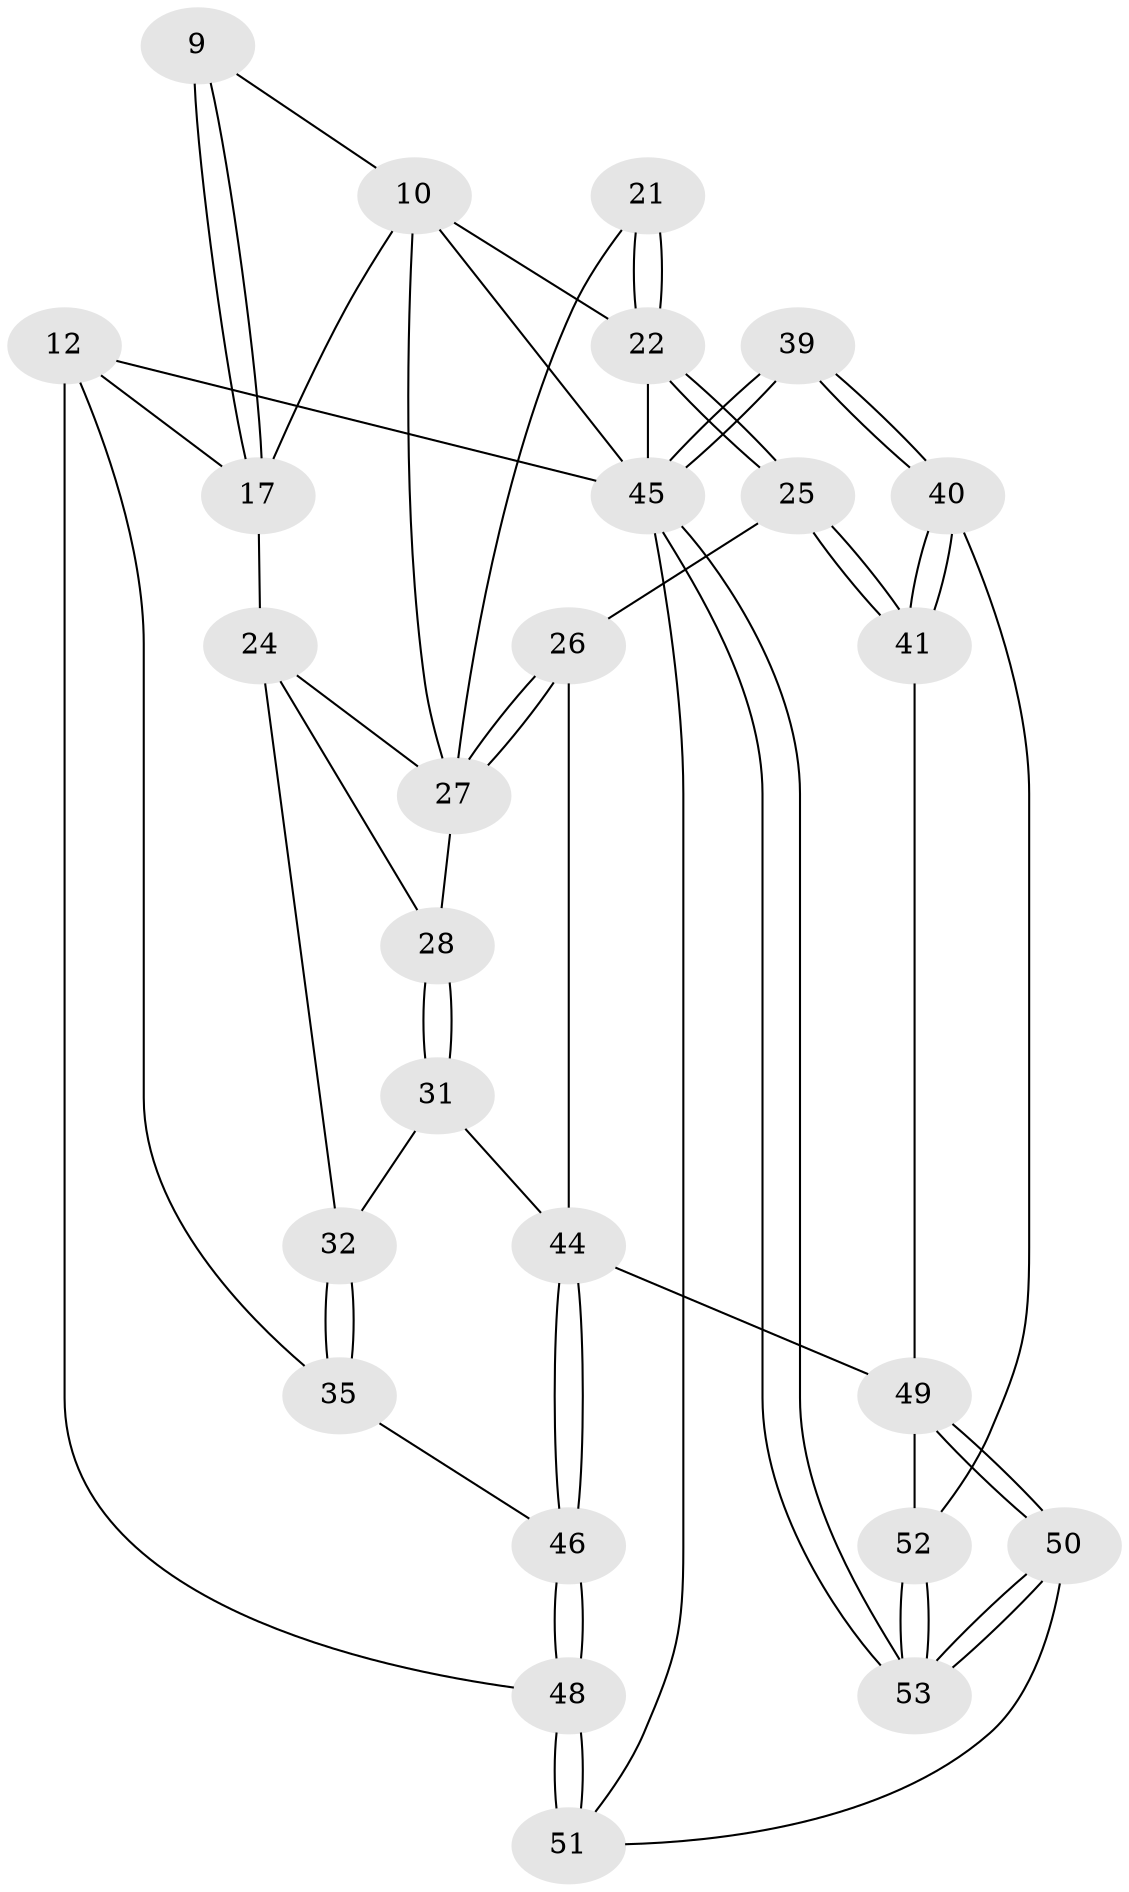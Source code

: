 // original degree distribution, {3: 0.03773584905660377, 5: 0.6415094339622641, 4: 0.18867924528301888, 6: 0.1320754716981132}
// Generated by graph-tools (version 1.1) at 2025/01/03/09/25 05:01:03]
// undirected, 26 vertices, 61 edges
graph export_dot {
graph [start="1"]
  node [color=gray90,style=filled];
  9 [pos="+0.5423170609096436+0.11582938108065721"];
  10 [pos="+0.7571552975340498+0",super="+6+8"];
  12 [pos="+0+0"];
  17 [pos="+0.4702561348089525+0.17878295114638187",super="+5"];
  21 [pos="+0.7045755613558609+0.21355717423760523"];
  22 [pos="+0.8564779508205522+0.3999637438139005",super="+15+14"];
  24 [pos="+0.2821012033899605+0.20923239778016392",super="+23+20"];
  25 [pos="+0.8416229531394134+0.41109632313927447"];
  26 [pos="+0.5169638525055488+0.3459567548269201"];
  27 [pos="+0.5059321516637718+0.31628496381448046",super="+19"];
  28 [pos="+0.38179534585335895+0.28844486660441543"];
  31 [pos="+0.3181782995004034+0.48376243573483896"];
  32 [pos="+0.29791293573738375+0.4569629324092307",super="+29"];
  35 [pos="+0+0.4447088362433202",super="+30"];
  39 [pos="+1+0.6931593231606513"];
  40 [pos="+0.898300131536025+0.7818772210985991"];
  41 [pos="+0.73099233223372+0.587321861632172"];
  44 [pos="+0.41490756566533393+0.6089323227348938",super="+33+34"];
  45 [pos="+1+1",super="+11+16"];
  46 [pos="+0.2176757203881779+0.7783396084434611",super="+36+37"];
  48 [pos="+0.18997758829481193+0.8782793398085789",super="+38"];
  49 [pos="+0.5689230989001176+0.729897888838775",super="+43+42"];
  50 [pos="+0.388249956591398+1"];
  51 [pos="+0.27703453904534986+1"];
  52 [pos="+0.8126431024554177+0.981262232739318",super="+47"];
  53 [pos="+0.8748811728182718+1"];
  9 -- 17 [weight=2];
  9 -- 17;
  9 -- 10;
  10 -- 45;
  10 -- 17;
  10 -- 22 [weight=2];
  10 -- 27;
  12 -- 48;
  12 -- 35;
  12 -- 45;
  12 -- 17;
  17 -- 24 [weight=2];
  21 -- 22 [weight=2];
  21 -- 22;
  21 -- 27;
  22 -- 25;
  22 -- 25;
  22 -- 45;
  24 -- 28;
  24 -- 32;
  24 -- 27;
  25 -- 26;
  25 -- 41;
  25 -- 41;
  26 -- 27;
  26 -- 27;
  26 -- 44;
  27 -- 28;
  28 -- 31;
  28 -- 31;
  31 -- 32;
  31 -- 44;
  32 -- 35 [weight=2];
  32 -- 35;
  35 -- 46;
  39 -- 40;
  39 -- 40;
  39 -- 45 [weight=2];
  39 -- 45;
  40 -- 41;
  40 -- 41;
  40 -- 52;
  41 -- 49;
  44 -- 46 [weight=2];
  44 -- 46;
  44 -- 49;
  45 -- 53;
  45 -- 53;
  45 -- 51;
  46 -- 48 [weight=2];
  46 -- 48;
  48 -- 51 [weight=2];
  48 -- 51;
  49 -- 50;
  49 -- 50;
  49 -- 52 [weight=2];
  50 -- 51;
  50 -- 53;
  50 -- 53;
  52 -- 53;
  52 -- 53;
}
